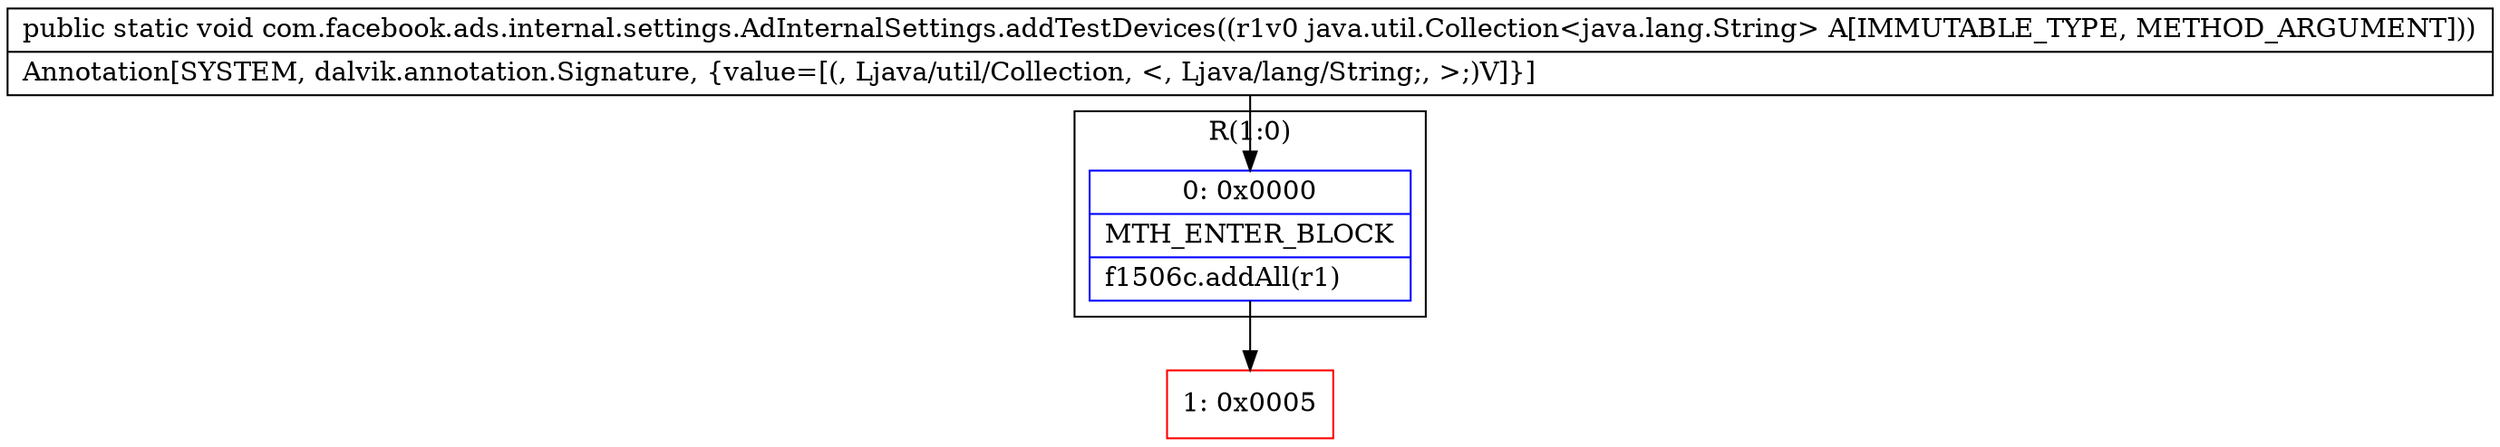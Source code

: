 digraph "CFG forcom.facebook.ads.internal.settings.AdInternalSettings.addTestDevices(Ljava\/util\/Collection;)V" {
subgraph cluster_Region_1991683837 {
label = "R(1:0)";
node [shape=record,color=blue];
Node_0 [shape=record,label="{0\:\ 0x0000|MTH_ENTER_BLOCK\l|f1506c.addAll(r1)\l}"];
}
Node_1 [shape=record,color=red,label="{1\:\ 0x0005}"];
MethodNode[shape=record,label="{public static void com.facebook.ads.internal.settings.AdInternalSettings.addTestDevices((r1v0 java.util.Collection\<java.lang.String\> A[IMMUTABLE_TYPE, METHOD_ARGUMENT]))  | Annotation[SYSTEM, dalvik.annotation.Signature, \{value=[(, Ljava\/util\/Collection, \<, Ljava\/lang\/String;, \>;)V]\}]\l}"];
MethodNode -> Node_0;
Node_0 -> Node_1;
}

